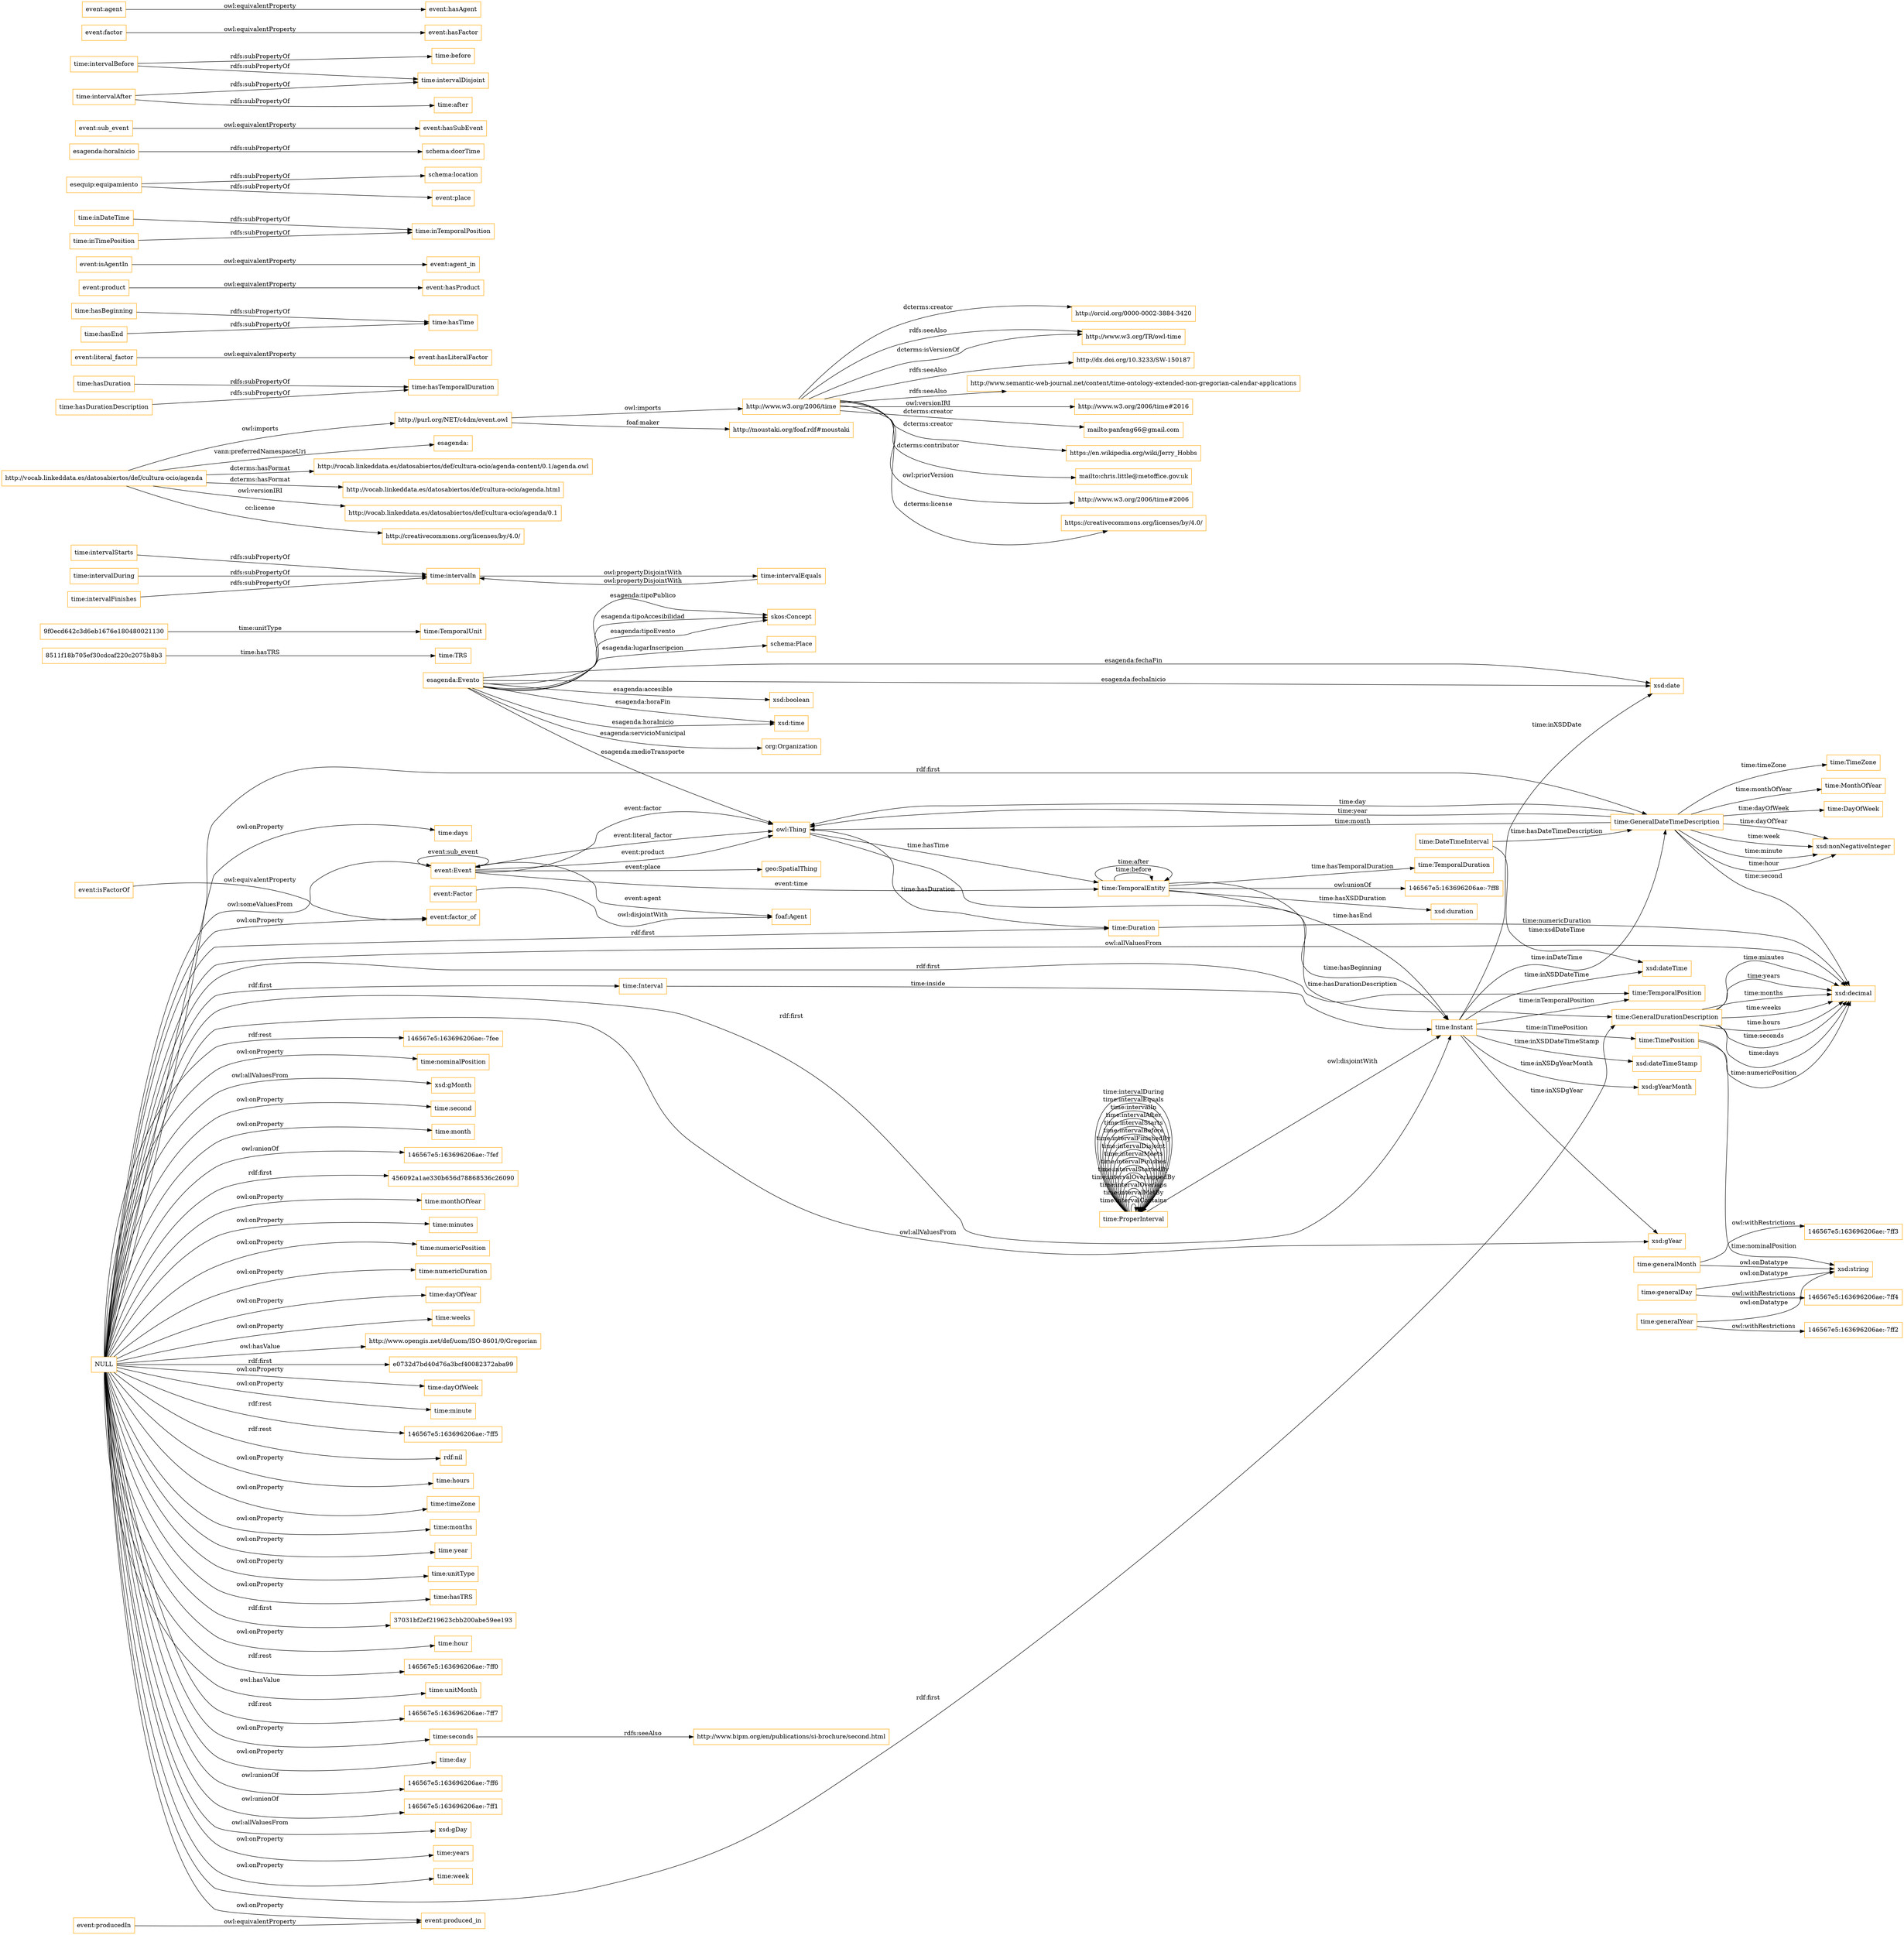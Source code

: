 digraph ar2dtool_diagram { 
rankdir=LR;
size="1501"
node [shape = rectangle, color="orange"]; "org:Organization" "skos:Concept" "esagenda:Evento" "schema:Place" "foaf:Agent" "geo:SpatialThing" "event:Factor" "event:Event" "time:TimeZone" "time:GeneralDateTimeDescription" "time:DateTimeInterval" "time:TRS" "8511f18b705ef30cdcaf220c2075b8b3" "time:TemporalDuration" "time:Duration" "time:GeneralDurationDescription" "time:ProperInterval" "time:TimePosition" "time:TemporalPosition" "time:Interval" "time:TemporalEntity" "time:MonthOfYear" "9f0ecd642c3d6eb1676e180480021130" "time:TemporalUnit" "time:Instant" "time:DayOfWeek" ; /*classes style*/
	"time:intervalIn" -> "time:intervalEquals" [ label = "owl:propertyDisjointWith" ];
	"http://www.w3.org/2006/time" -> "http://orcid.org/0000-0002-3884-3420" [ label = "dcterms:creator" ];
	"http://www.w3.org/2006/time" -> "http://www.w3.org/TR/owl-time" [ label = "rdfs:seeAlso" ];
	"http://www.w3.org/2006/time" -> "http://dx.doi.org/10.3233/SW-150187" [ label = "rdfs:seeAlso" ];
	"http://www.w3.org/2006/time" -> "http://www.semantic-web-journal.net/content/time-ontology-extended-non-gregorian-calendar-applications" [ label = "rdfs:seeAlso" ];
	"http://www.w3.org/2006/time" -> "http://www.w3.org/TR/owl-time" [ label = "dcterms:isVersionOf" ];
	"http://www.w3.org/2006/time" -> "http://www.w3.org/2006/time#2016" [ label = "owl:versionIRI" ];
	"http://www.w3.org/2006/time" -> "mailto:panfeng66@gmail.com" [ label = "dcterms:creator" ];
	"http://www.w3.org/2006/time" -> "https://en.wikipedia.org/wiki/Jerry_Hobbs" [ label = "dcterms:creator" ];
	"http://www.w3.org/2006/time" -> "mailto:chris.little@metoffice.gov.uk" [ label = "dcterms:contributor" ];
	"http://www.w3.org/2006/time" -> "http://www.w3.org/2006/time#2006" [ label = "owl:priorVersion" ];
	"http://www.w3.org/2006/time" -> "https://creativecommons.org/licenses/by/4.0/" [ label = "dcterms:license" ];
	"http://purl.org/NET/c4dm/event.owl" -> "http://moustaki.org/foaf.rdf#moustaki" [ label = "foaf:maker" ];
	"http://purl.org/NET/c4dm/event.owl" -> "http://www.w3.org/2006/time" [ label = "owl:imports" ];
	"time:generalMonth" -> "146567e5:163696206ae:-7ff3" [ label = "owl:withRestrictions" ];
	"time:generalMonth" -> "xsd:string" [ label = "owl:onDatatype" ];
	"time:intervalStarts" -> "time:intervalIn" [ label = "rdfs:subPropertyOf" ];
	"time:hasDuration" -> "time:hasTemporalDuration" [ label = "rdfs:subPropertyOf" ];
	"event:literal_factor" -> "event:hasLiteralFactor" [ label = "owl:equivalentProperty" ];
	"time:ProperInterval" -> "time:Instant" [ label = "owl:disjointWith" ];
	"time:hasBeginning" -> "time:hasTime" [ label = "rdfs:subPropertyOf" ];
	"event:Factor" -> "foaf:Agent" [ label = "owl:disjointWith" ];
	"time:intervalEquals" -> "time:intervalIn" [ label = "owl:propertyDisjointWith" ];
	"time:seconds" -> "http://www.bipm.org/en/publications/si-brochure/second.html" [ label = "rdfs:seeAlso" ];
	"event:isFactorOf" -> "event:factor_of" [ label = "owl:equivalentProperty" ];
	"event:product" -> "event:hasProduct" [ label = "owl:equivalentProperty" ];
	"event:isAgentIn" -> "event:agent_in" [ label = "owl:equivalentProperty" ];
	"time:intervalDuring" -> "time:intervalIn" [ label = "rdfs:subPropertyOf" ];
	"event:producedIn" -> "event:produced_in" [ label = "owl:equivalentProperty" ];
	"time:inDateTime" -> "time:inTemporalPosition" [ label = "rdfs:subPropertyOf" ];
	"esequip:equipamiento" -> "schema:location" [ label = "rdfs:subPropertyOf" ];
	"esequip:equipamiento" -> "event:place" [ label = "rdfs:subPropertyOf" ];
	"http://vocab.linkeddata.es/datosabiertos/def/cultura-ocio/agenda" -> "http://purl.org/NET/c4dm/event.owl" [ label = "owl:imports" ];
	"http://vocab.linkeddata.es/datosabiertos/def/cultura-ocio/agenda" -> "esagenda:" [ label = "vann:preferredNamespaceUri" ];
	"http://vocab.linkeddata.es/datosabiertos/def/cultura-ocio/agenda" -> "http://vocab.linkeddata.es/datosabiertos/def/cultura-ocio/agenda-content/0.1/agenda.owl" [ label = "dcterms:hasFormat" ];
	"http://vocab.linkeddata.es/datosabiertos/def/cultura-ocio/agenda" -> "http://vocab.linkeddata.es/datosabiertos/def/cultura-ocio/agenda.html" [ label = "dcterms:hasFormat" ];
	"http://vocab.linkeddata.es/datosabiertos/def/cultura-ocio/agenda" -> "http://vocab.linkeddata.es/datosabiertos/def/cultura-ocio/agenda/0.1" [ label = "owl:versionIRI" ];
	"http://vocab.linkeddata.es/datosabiertos/def/cultura-ocio/agenda" -> "http://creativecommons.org/licenses/by/4.0/" [ label = "cc:license" ];
	"time:intervalFinishes" -> "time:intervalIn" [ label = "rdfs:subPropertyOf" ];
	"NULL" -> "146567e5:163696206ae:-7fee" [ label = "rdf:rest" ];
	"NULL" -> "time:nominalPosition" [ label = "owl:onProperty" ];
	"NULL" -> "xsd:gMonth" [ label = "owl:allValuesFrom" ];
	"NULL" -> "event:produced_in" [ label = "owl:onProperty" ];
	"NULL" -> "time:second" [ label = "owl:onProperty" ];
	"NULL" -> "time:month" [ label = "owl:onProperty" ];
	"NULL" -> "event:Event" [ label = "owl:someValuesFrom" ];
	"NULL" -> "146567e5:163696206ae:-7fef" [ label = "owl:unionOf" ];
	"NULL" -> "time:GeneralDurationDescription" [ label = "rdf:first" ];
	"NULL" -> "time:GeneralDateTimeDescription" [ label = "rdf:first" ];
	"NULL" -> "456092a1ae330b656d78868536c26090" [ label = "rdf:first" ];
	"NULL" -> "time:monthOfYear" [ label = "owl:onProperty" ];
	"NULL" -> "time:minutes" [ label = "owl:onProperty" ];
	"NULL" -> "time:numericPosition" [ label = "owl:onProperty" ];
	"NULL" -> "time:numericDuration" [ label = "owl:onProperty" ];
	"NULL" -> "time:dayOfYear" [ label = "owl:onProperty" ];
	"NULL" -> "time:weeks" [ label = "owl:onProperty" ];
	"NULL" -> "http://www.opengis.net/def/uom/ISO-8601/0/Gregorian" [ label = "owl:hasValue" ];
	"NULL" -> "e0732d7bd40d76a3bcf40082372aba99" [ label = "rdf:first" ];
	"NULL" -> "time:TemporalPosition" [ label = "rdf:first" ];
	"NULL" -> "time:dayOfWeek" [ label = "owl:onProperty" ];
	"NULL" -> "time:minute" [ label = "owl:onProperty" ];
	"NULL" -> "146567e5:163696206ae:-7ff5" [ label = "rdf:rest" ];
	"NULL" -> "rdf:nil" [ label = "rdf:rest" ];
	"NULL" -> "time:hours" [ label = "owl:onProperty" ];
	"NULL" -> "time:timeZone" [ label = "owl:onProperty" ];
	"NULL" -> "time:months" [ label = "owl:onProperty" ];
	"NULL" -> "time:year" [ label = "owl:onProperty" ];
	"NULL" -> "time:unitType" [ label = "owl:onProperty" ];
	"NULL" -> "time:Duration" [ label = "rdf:first" ];
	"NULL" -> "time:seconds" [ label = "owl:onProperty" ];
	"NULL" -> "time:hasTRS" [ label = "owl:onProperty" ];
	"NULL" -> "37031bf2ef219623cbb200abe59ee193" [ label = "rdf:first" ];
	"NULL" -> "time:hour" [ label = "owl:onProperty" ];
	"NULL" -> "146567e5:163696206ae:-7ff0" [ label = "rdf:rest" ];
	"NULL" -> "time:unitMonth" [ label = "owl:hasValue" ];
	"NULL" -> "146567e5:163696206ae:-7ff7" [ label = "rdf:rest" ];
	"NULL" -> "xsd:gYear" [ label = "owl:allValuesFrom" ];
	"NULL" -> "time:day" [ label = "owl:onProperty" ];
	"NULL" -> "146567e5:163696206ae:-7ff6" [ label = "owl:unionOf" ];
	"NULL" -> "146567e5:163696206ae:-7ff1" [ label = "owl:unionOf" ];
	"NULL" -> "xsd:gDay" [ label = "owl:allValuesFrom" ];
	"NULL" -> "time:Interval" [ label = "rdf:first" ];
	"NULL" -> "event:factor_of" [ label = "owl:onProperty" ];
	"NULL" -> "time:years" [ label = "owl:onProperty" ];
	"NULL" -> "time:Instant" [ label = "rdf:first" ];
	"NULL" -> "time:week" [ label = "owl:onProperty" ];
	"NULL" -> "xsd:decimal" [ label = "owl:allValuesFrom" ];
	"NULL" -> "time:days" [ label = "owl:onProperty" ];
	"esagenda:horaInicio" -> "schema:doorTime" [ label = "rdfs:subPropertyOf" ];
	"event:sub_event" -> "event:hasSubEvent" [ label = "owl:equivalentProperty" ];
	"time:intervalBefore" -> "time:intervalDisjoint" [ label = "rdfs:subPropertyOf" ];
	"time:intervalBefore" -> "time:before" [ label = "rdfs:subPropertyOf" ];
	"time:TemporalEntity" -> "146567e5:163696206ae:-7ff8" [ label = "owl:unionOf" ];
	"time:intervalAfter" -> "time:intervalDisjoint" [ label = "rdfs:subPropertyOf" ];
	"time:intervalAfter" -> "time:after" [ label = "rdfs:subPropertyOf" ];
	"time:hasEnd" -> "time:hasTime" [ label = "rdfs:subPropertyOf" ];
	"event:factor" -> "event:hasFactor" [ label = "owl:equivalentProperty" ];
	"event:agent" -> "event:hasAgent" [ label = "owl:equivalentProperty" ];
	"time:inTimePosition" -> "time:inTemporalPosition" [ label = "rdfs:subPropertyOf" ];
	"time:generalDay" -> "146567e5:163696206ae:-7ff4" [ label = "owl:withRestrictions" ];
	"time:generalDay" -> "xsd:string" [ label = "owl:onDatatype" ];
	"time:generalYear" -> "146567e5:163696206ae:-7ff2" [ label = "owl:withRestrictions" ];
	"time:generalYear" -> "xsd:string" [ label = "owl:onDatatype" ];
	"time:hasDurationDescription" -> "time:hasTemporalDuration" [ label = "rdfs:subPropertyOf" ];
	"time:TimePosition" -> "xsd:string" [ label = "time:nominalPosition" ];
	"time:GeneralDateTimeDescription" -> "time:DayOfWeek" [ label = "time:dayOfWeek" ];
	"event:Event" -> "foaf:Agent" [ label = "event:agent" ];
	"time:TemporalEntity" -> "time:Instant" [ label = "time:hasEnd" ];
	"time:Instant" -> "xsd:gYear" [ label = "time:inXSDgYear" ];
	"time:ProperInterval" -> "time:ProperInterval" [ label = "time:intervalContains" ];
	"esagenda:Evento" -> "owl:Thing" [ label = "esagenda:medioTransporte" ];
	"time:TemporalEntity" -> "time:Instant" [ label = "time:hasBeginning" ];
	"time:GeneralDurationDescription" -> "xsd:decimal" [ label = "time:hours" ];
	"9f0ecd642c3d6eb1676e180480021130" -> "time:TemporalUnit" [ label = "time:unitType" ];
	"time:GeneralDateTimeDescription" -> "owl:Thing" [ label = "time:year" ];
	"esagenda:Evento" -> "xsd:time" [ label = "esagenda:horaInicio" ];
	"time:ProperInterval" -> "time:ProperInterval" [ label = "time:intervalMetBy" ];
	"time:Instant" -> "xsd:dateTimeStamp" [ label = "time:inXSDDateTimeStamp" ];
	"owl:Thing" -> "time:GeneralDurationDescription" [ label = "time:hasDurationDescription" ];
	"time:ProperInterval" -> "time:ProperInterval" [ label = "time:intervalOverlaps" ];
	"time:GeneralDurationDescription" -> "xsd:decimal" [ label = "time:seconds" ];
	"esagenda:Evento" -> "skos:Concept" [ label = "esagenda:tipoPublico" ];
	"time:Instant" -> "xsd:date" [ label = "time:inXSDDate" ];
	"time:DateTimeInterval" -> "xsd:dateTime" [ label = "time:xsdDateTime" ];
	"time:ProperInterval" -> "time:ProperInterval" [ label = "time:intervalOverlappedBy" ];
	"esagenda:Evento" -> "xsd:date" [ label = "esagenda:fechaFin" ];
	"time:GeneralDateTimeDescription" -> "time:TimeZone" [ label = "time:timeZone" ];
	"esagenda:Evento" -> "org:Organization" [ label = "esagenda:servicioMunicipal" ];
	"time:Instant" -> "time:TemporalPosition" [ label = "time:inTemporalPosition" ];
	"time:GeneralDurationDescription" -> "xsd:decimal" [ label = "time:days" ];
	"event:Event" -> "geo:SpatialThing" [ label = "event:place" ];
	"owl:Thing" -> "time:TemporalEntity" [ label = "time:hasTime" ];
	"time:ProperInterval" -> "time:ProperInterval" [ label = "time:intervalStartedBy" ];
	"esagenda:Evento" -> "xsd:boolean" [ label = "esagenda:accesible" ];
	"time:Instant" -> "xsd:dateTime" [ label = "time:inXSDDateTime" ];
	"time:Instant" -> "xsd:gYearMonth" [ label = "time:inXSDgYearMonth" ];
	"event:Event" -> "owl:Thing" [ label = "event:literal_factor" ];
	"time:Instant" -> "time:GeneralDateTimeDescription" [ label = "time:inDateTime" ];
	"time:TemporalEntity" -> "xsd:duration" [ label = "time:hasXSDDuration" ];
	"event:Event" -> "time:TemporalEntity" [ label = "event:time" ];
	"esagenda:Evento" -> "schema:Place" [ label = "esagenda:lugarInscripcion" ];
	"time:GeneralDateTimeDescription" -> "xsd:nonNegativeInteger" [ label = "time:minute" ];
	"time:GeneralDurationDescription" -> "xsd:decimal" [ label = "time:minutes" ];
	"time:GeneralDateTimeDescription" -> "xsd:nonNegativeInteger" [ label = "time:hour" ];
	"time:ProperInterval" -> "time:ProperInterval" [ label = "time:intervalFinishes" ];
	"time:Instant" -> "time:TimePosition" [ label = "time:inTimePosition" ];
	"event:Event" -> "owl:Thing" [ label = "event:product" ];
	"time:GeneralDurationDescription" -> "xsd:decimal" [ label = "time:years" ];
	"esagenda:Evento" -> "skos:Concept" [ label = "esagenda:tipoAccesibilidad" ];
	"time:ProperInterval" -> "time:ProperInterval" [ label = "time:intervalMeets" ];
	"8511f18b705ef30cdcaf220c2075b8b3" -> "time:TRS" [ label = "time:hasTRS" ];
	"esagenda:Evento" -> "xsd:date" [ label = "esagenda:fechaInicio" ];
	"time:GeneralDateTimeDescription" -> "xsd:nonNegativeInteger" [ label = "time:dayOfYear" ];
	"time:GeneralDateTimeDescription" -> "xsd:nonNegativeInteger" [ label = "time:week" ];
	"owl:Thing" -> "time:Duration" [ label = "time:hasDuration" ];
	"time:GeneralDurationDescription" -> "xsd:decimal" [ label = "time:months" ];
	"time:TimePosition" -> "xsd:decimal" [ label = "time:numericPosition" ];
	"time:TemporalEntity" -> "time:TemporalDuration" [ label = "time:hasTemporalDuration" ];
	"time:GeneralDateTimeDescription" -> "owl:Thing" [ label = "time:month" ];
	"time:ProperInterval" -> "time:ProperInterval" [ label = "time:intervalDisjoint" ];
	"time:ProperInterval" -> "time:ProperInterval" [ label = "time:intervalFinishedBy" ];
	"esagenda:Evento" -> "skos:Concept" [ label = "esagenda:tipoEvento" ];
	"event:Event" -> "owl:Thing" [ label = "event:factor" ];
	"time:TemporalEntity" -> "time:TemporalEntity" [ label = "time:before" ];
	"time:ProperInterval" -> "time:ProperInterval" [ label = "time:intervalBefore" ];
	"time:GeneralDateTimeDescription" -> "xsd:decimal" [ label = "time:second" ];
	"time:GeneralDurationDescription" -> "xsd:decimal" [ label = "time:weeks" ];
	"time:TemporalEntity" -> "time:TemporalEntity" [ label = "time:after" ];
	"time:ProperInterval" -> "time:ProperInterval" [ label = "time:intervalStarts" ];
	"time:GeneralDateTimeDescription" -> "time:MonthOfYear" [ label = "time:monthOfYear" ];
	"time:ProperInterval" -> "time:ProperInterval" [ label = "time:intervalAfter" ];
	"time:Interval" -> "time:Instant" [ label = "time:inside" ];
	"time:GeneralDateTimeDescription" -> "owl:Thing" [ label = "time:day" ];
	"time:DateTimeInterval" -> "time:GeneralDateTimeDescription" [ label = "time:hasDateTimeDescription" ];
	"event:Event" -> "event:Event" [ label = "event:sub_event" ];
	"time:ProperInterval" -> "time:ProperInterval" [ label = "time:intervalIn" ];
	"time:Duration" -> "xsd:decimal" [ label = "time:numericDuration" ];
	"time:ProperInterval" -> "time:ProperInterval" [ label = "time:intervalEquals" ];
	"time:ProperInterval" -> "time:ProperInterval" [ label = "time:intervalDuring" ];
	"esagenda:Evento" -> "xsd:time" [ label = "esagenda:horaFin" ];

}
